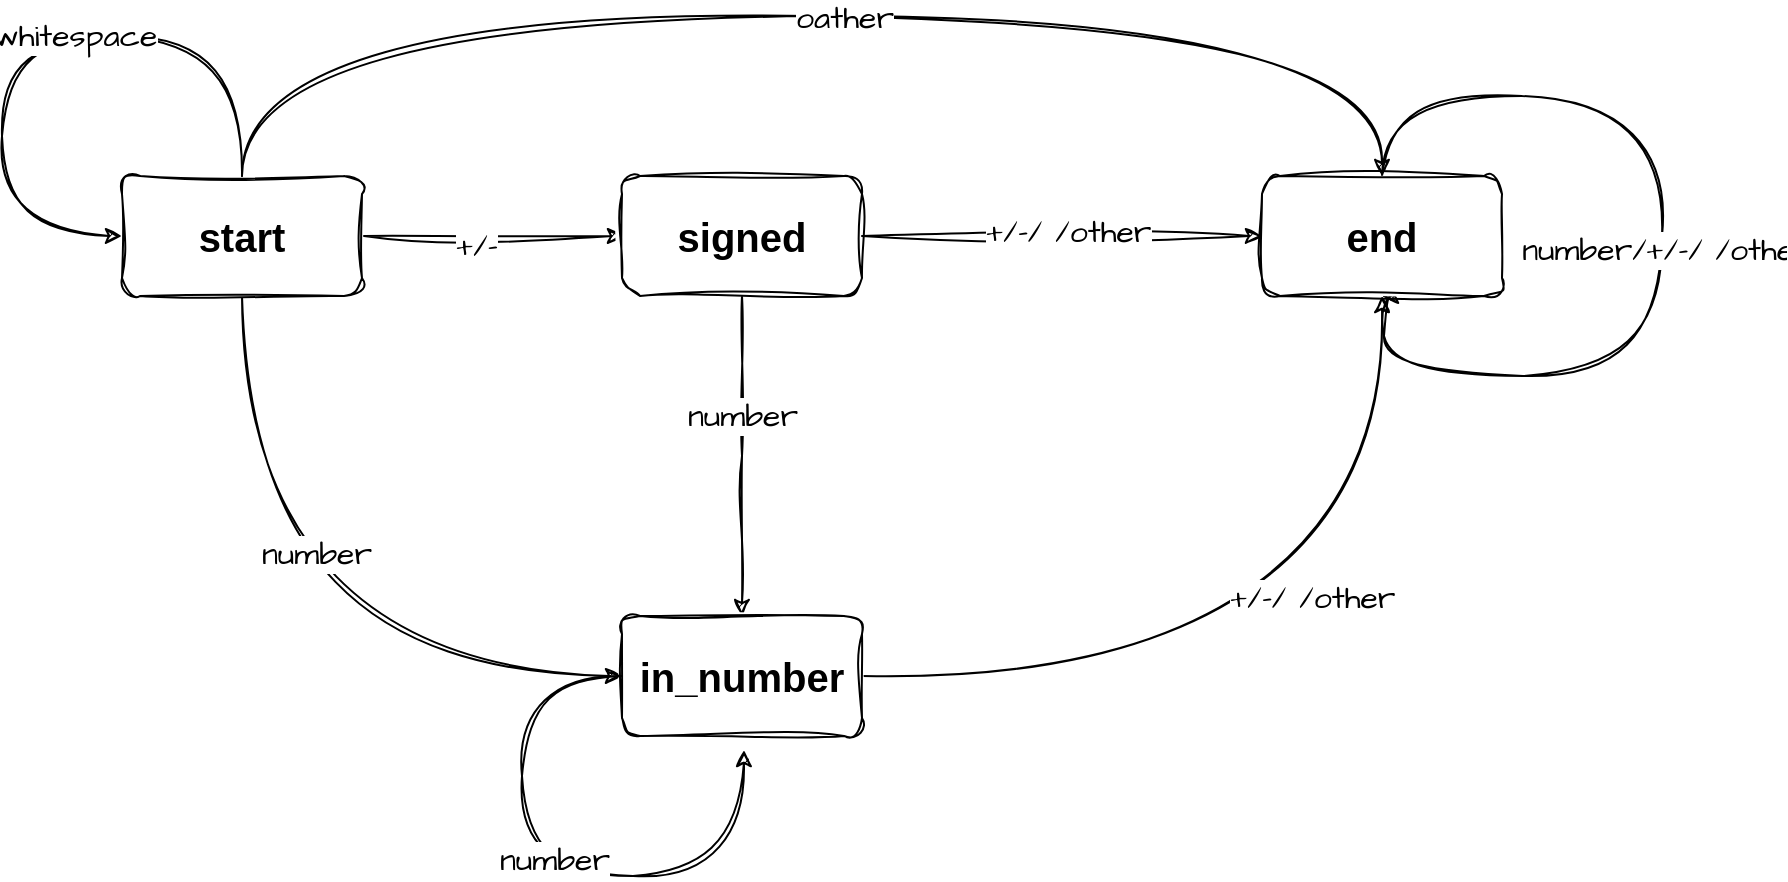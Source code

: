 <mxfile version="26.2.15">
  <diagram name="第 1 页" id="byBoEe-SUxzALV9wsydn">
    <mxGraphModel dx="1426" dy="751" grid="1" gridSize="10" guides="1" tooltips="1" connect="1" arrows="1" fold="1" page="1" pageScale="1" pageWidth="827" pageHeight="1169" math="0" shadow="0">
      <root>
        <mxCell id="0" />
        <mxCell id="1" parent="0" />
        <mxCell id="wnysMpaHLycNVpvLyVoj-31" style="edgeStyle=orthogonalEdgeStyle;rounded=0;sketch=1;hachureGap=4;jiggle=2;curveFitting=1;orthogonalLoop=1;jettySize=auto;html=1;exitX=0.5;exitY=0;exitDx=0;exitDy=0;entryX=0.5;entryY=0;entryDx=0;entryDy=0;fontFamily=Architects Daughter;fontSource=https%3A%2F%2Ffonts.googleapis.com%2Fcss%3Ffamily%3DArchitects%2BDaughter;curved=1;" edge="1" parent="1" source="wnysMpaHLycNVpvLyVoj-10" target="wnysMpaHLycNVpvLyVoj-17">
          <mxGeometry relative="1" as="geometry">
            <Array as="points">
              <mxPoint x="180" y="100" />
              <mxPoint x="750" y="100" />
            </Array>
          </mxGeometry>
        </mxCell>
        <mxCell id="wnysMpaHLycNVpvLyVoj-32" value="oather" style="edgeLabel;html=1;align=center;verticalAlign=middle;resizable=0;points=[];sketch=1;hachureGap=4;jiggle=2;curveFitting=1;fontFamily=Architects Daughter;fontSource=https%3A%2F%2Ffonts.googleapis.com%2Fcss%3Ffamily%3DArchitects%2BDaughter;fontSize=16;" vertex="1" connectable="0" parent="wnysMpaHLycNVpvLyVoj-31">
          <mxGeometry x="0.042" y="-1" relative="1" as="geometry">
            <mxPoint as="offset" />
          </mxGeometry>
        </mxCell>
        <mxCell id="wnysMpaHLycNVpvLyVoj-37" style="edgeStyle=orthogonalEdgeStyle;rounded=0;sketch=1;hachureGap=4;jiggle=2;curveFitting=1;orthogonalLoop=1;jettySize=auto;html=1;exitX=0.5;exitY=1;exitDx=0;exitDy=0;entryX=0;entryY=0.5;entryDx=0;entryDy=0;fontFamily=Architects Daughter;fontSource=https%3A%2F%2Ffonts.googleapis.com%2Fcss%3Ffamily%3DArchitects%2BDaughter;curved=1;" edge="1" parent="1" source="wnysMpaHLycNVpvLyVoj-10" target="wnysMpaHLycNVpvLyVoj-18">
          <mxGeometry relative="1" as="geometry" />
        </mxCell>
        <mxCell id="wnysMpaHLycNVpvLyVoj-38" value="number" style="edgeLabel;html=1;align=center;verticalAlign=middle;resizable=0;points=[];sketch=1;hachureGap=4;jiggle=2;curveFitting=1;fontFamily=Architects Daughter;fontSource=https%3A%2F%2Ffonts.googleapis.com%2Fcss%3Ffamily%3DArchitects%2BDaughter;fontSize=16;" vertex="1" connectable="0" parent="wnysMpaHLycNVpvLyVoj-37">
          <mxGeometry x="-0.321" y="37" relative="1" as="geometry">
            <mxPoint as="offset" />
          </mxGeometry>
        </mxCell>
        <mxCell id="wnysMpaHLycNVpvLyVoj-43" style="edgeStyle=orthogonalEdgeStyle;rounded=0;sketch=1;hachureGap=4;jiggle=2;curveFitting=1;orthogonalLoop=1;jettySize=auto;html=1;exitX=1;exitY=0.5;exitDx=0;exitDy=0;entryX=0;entryY=0.5;entryDx=0;entryDy=0;fontFamily=Architects Daughter;fontSource=https%3A%2F%2Ffonts.googleapis.com%2Fcss%3Ffamily%3DArchitects%2BDaughter;" edge="1" parent="1">
          <mxGeometry relative="1" as="geometry">
            <mxPoint x="241" y="210" as="sourcePoint" />
            <mxPoint x="371" y="210" as="targetPoint" />
          </mxGeometry>
        </mxCell>
        <mxCell id="wnysMpaHLycNVpvLyVoj-47" value="+/-" style="edgeLabel;html=1;align=center;verticalAlign=middle;resizable=0;points=[];sketch=1;hachureGap=4;jiggle=2;curveFitting=1;fontFamily=Architects Daughter;fontSource=https%3A%2F%2Ffonts.googleapis.com%2Fcss%3Ffamily%3DArchitects%2BDaughter;fontSize=16;" vertex="1" connectable="0" parent="wnysMpaHLycNVpvLyVoj-43">
          <mxGeometry x="-0.139" y="-5" relative="1" as="geometry">
            <mxPoint as="offset" />
          </mxGeometry>
        </mxCell>
        <mxCell id="wnysMpaHLycNVpvLyVoj-10" value="start" style="rounded=1;whiteSpace=wrap;html=1;fontSize=20;fontStyle=1;sketch=1;curveFitting=1;jiggle=2;" vertex="1" parent="1">
          <mxGeometry x="120" y="180" width="120" height="60" as="geometry" />
        </mxCell>
        <mxCell id="wnysMpaHLycNVpvLyVoj-11" style="edgeStyle=orthogonalEdgeStyle;rounded=0;orthogonalLoop=1;jettySize=auto;html=1;exitX=0.5;exitY=0;exitDx=0;exitDy=0;entryX=0;entryY=0.5;entryDx=0;entryDy=0;curved=1;sketch=1;curveFitting=1;jiggle=2;" edge="1" parent="1" source="wnysMpaHLycNVpvLyVoj-10" target="wnysMpaHLycNVpvLyVoj-10">
          <mxGeometry relative="1" as="geometry">
            <Array as="points">
              <mxPoint x="180" y="110" />
              <mxPoint x="60" y="110" />
              <mxPoint x="60" y="210" />
            </Array>
          </mxGeometry>
        </mxCell>
        <mxCell id="wnysMpaHLycNVpvLyVoj-12" value="&amp;nbsp;" style="edgeLabel;html=1;align=center;verticalAlign=middle;resizable=0;points=[];fontStyle=1;fontSize=18;fontColor=#FF0000;sketch=1;curveFitting=1;jiggle=2;" vertex="1" connectable="0" parent="wnysMpaHLycNVpvLyVoj-11">
          <mxGeometry x="-0.094" y="-2" relative="1" as="geometry">
            <mxPoint as="offset" />
          </mxGeometry>
        </mxCell>
        <mxCell id="wnysMpaHLycNVpvLyVoj-30" value="whitespace" style="edgeLabel;html=1;align=center;verticalAlign=middle;resizable=0;points=[];sketch=1;hachureGap=4;jiggle=2;curveFitting=1;fontFamily=Architects Daughter;fontSource=https%3A%2F%2Ffonts.googleapis.com%2Fcss%3Ffamily%3DArchitects%2BDaughter;fontSize=16;" vertex="1" connectable="0" parent="wnysMpaHLycNVpvLyVoj-11">
          <mxGeometry x="-0.118" relative="1" as="geometry">
            <mxPoint as="offset" />
          </mxGeometry>
        </mxCell>
        <mxCell id="wnysMpaHLycNVpvLyVoj-28" style="edgeStyle=orthogonalEdgeStyle;rounded=0;sketch=1;hachureGap=4;jiggle=2;curveFitting=1;orthogonalLoop=1;jettySize=auto;html=1;exitX=0.5;exitY=1;exitDx=0;exitDy=0;fontFamily=Architects Daughter;fontSource=https%3A%2F%2Ffonts.googleapis.com%2Fcss%3Ffamily%3DArchitects%2BDaughter;fontSize=16;" edge="1" parent="1" source="wnysMpaHLycNVpvLyVoj-13">
          <mxGeometry relative="1" as="geometry">
            <mxPoint x="430" y="400" as="targetPoint" />
          </mxGeometry>
        </mxCell>
        <mxCell id="wnysMpaHLycNVpvLyVoj-29" value="number" style="edgeLabel;html=1;align=center;verticalAlign=middle;resizable=0;points=[];sketch=1;hachureGap=4;jiggle=2;curveFitting=1;fontFamily=Architects Daughter;fontSource=https%3A%2F%2Ffonts.googleapis.com%2Fcss%3Ffamily%3DArchitects%2BDaughter;fontSize=16;" vertex="1" connectable="0" parent="wnysMpaHLycNVpvLyVoj-28">
          <mxGeometry x="-0.252" relative="1" as="geometry">
            <mxPoint as="offset" />
          </mxGeometry>
        </mxCell>
        <mxCell id="wnysMpaHLycNVpvLyVoj-48" style="edgeStyle=orthogonalEdgeStyle;rounded=0;sketch=1;hachureGap=4;jiggle=2;curveFitting=1;orthogonalLoop=1;jettySize=auto;html=1;exitX=1;exitY=0.5;exitDx=0;exitDy=0;entryX=0;entryY=0.5;entryDx=0;entryDy=0;fontFamily=Architects Daughter;fontSource=https%3A%2F%2Ffonts.googleapis.com%2Fcss%3Ffamily%3DArchitects%2BDaughter;" edge="1" parent="1" source="wnysMpaHLycNVpvLyVoj-13" target="wnysMpaHLycNVpvLyVoj-17">
          <mxGeometry relative="1" as="geometry" />
        </mxCell>
        <mxCell id="wnysMpaHLycNVpvLyVoj-49" value="+/-/ /other" style="edgeLabel;html=1;align=center;verticalAlign=middle;resizable=0;points=[];sketch=1;hachureGap=4;jiggle=2;curveFitting=1;fontFamily=Architects Daughter;fontSource=https%3A%2F%2Ffonts.googleapis.com%2Fcss%3Ffamily%3DArchitects%2BDaughter;fontSize=16;" vertex="1" connectable="0" parent="wnysMpaHLycNVpvLyVoj-48">
          <mxGeometry x="0.029" y="2" relative="1" as="geometry">
            <mxPoint as="offset" />
          </mxGeometry>
        </mxCell>
        <mxCell id="wnysMpaHLycNVpvLyVoj-13" value="signed" style="rounded=1;whiteSpace=wrap;html=1;fontSize=20;fontStyle=1;sketch=1;curveFitting=1;jiggle=2;" vertex="1" parent="1">
          <mxGeometry x="370" y="180" width="120" height="60" as="geometry" />
        </mxCell>
        <mxCell id="wnysMpaHLycNVpvLyVoj-53" style="edgeStyle=orthogonalEdgeStyle;rounded=0;sketch=1;hachureGap=4;jiggle=2;curveFitting=1;orthogonalLoop=1;jettySize=auto;html=1;exitX=0.5;exitY=0;exitDx=0;exitDy=0;fontFamily=Architects Daughter;fontSource=https%3A%2F%2Ffonts.googleapis.com%2Fcss%3Ffamily%3DArchitects%2BDaughter;curved=1;" edge="1" parent="1" source="wnysMpaHLycNVpvLyVoj-17">
          <mxGeometry relative="1" as="geometry">
            <mxPoint x="750" y="240" as="targetPoint" />
            <Array as="points">
              <mxPoint x="750" y="140" />
              <mxPoint x="890" y="140" />
              <mxPoint x="890" y="280" />
              <mxPoint x="751" y="280" />
            </Array>
          </mxGeometry>
        </mxCell>
        <mxCell id="wnysMpaHLycNVpvLyVoj-54" value="number/+/-/ /other" style="edgeLabel;html=1;align=center;verticalAlign=middle;resizable=0;points=[];sketch=1;hachureGap=4;jiggle=2;curveFitting=1;fontFamily=Architects Daughter;fontSource=https%3A%2F%2Ffonts.googleapis.com%2Fcss%3Ffamily%3DArchitects%2BDaughter;fontSize=16;" vertex="1" connectable="0" parent="wnysMpaHLycNVpvLyVoj-53">
          <mxGeometry x="0.027" y="2" relative="1" as="geometry">
            <mxPoint as="offset" />
          </mxGeometry>
        </mxCell>
        <mxCell id="wnysMpaHLycNVpvLyVoj-17" value="end" style="rounded=1;whiteSpace=wrap;html=1;fontSize=20;fontStyle=1;sketch=1;curveFitting=1;jiggle=2;" vertex="1" parent="1">
          <mxGeometry x="690" y="180" width="120" height="60" as="geometry" />
        </mxCell>
        <mxCell id="wnysMpaHLycNVpvLyVoj-50" style="edgeStyle=orthogonalEdgeStyle;rounded=0;sketch=1;hachureGap=4;jiggle=2;curveFitting=1;orthogonalLoop=1;jettySize=auto;html=1;exitX=1;exitY=0.5;exitDx=0;exitDy=0;entryX=0.5;entryY=1;entryDx=0;entryDy=0;fontFamily=Architects Daughter;fontSource=https%3A%2F%2Ffonts.googleapis.com%2Fcss%3Ffamily%3DArchitects%2BDaughter;curved=1;" edge="1" parent="1" source="wnysMpaHLycNVpvLyVoj-18" target="wnysMpaHLycNVpvLyVoj-17">
          <mxGeometry relative="1" as="geometry" />
        </mxCell>
        <mxCell id="wnysMpaHLycNVpvLyVoj-51" value="+/-/ /other" style="edgeLabel;html=1;align=center;verticalAlign=middle;resizable=0;points=[];sketch=1;hachureGap=4;jiggle=2;curveFitting=1;fontFamily=Architects Daughter;fontSource=https%3A%2F%2Ffonts.googleapis.com%2Fcss%3Ffamily%3DArchitects%2BDaughter;fontSize=16;" vertex="1" connectable="0" parent="wnysMpaHLycNVpvLyVoj-50">
          <mxGeometry x="0.328" y="35" relative="1" as="geometry">
            <mxPoint as="offset" />
          </mxGeometry>
        </mxCell>
        <mxCell id="wnysMpaHLycNVpvLyVoj-18" value="in_number" style="rounded=1;whiteSpace=wrap;html=1;fontSize=20;fontStyle=1;sketch=1;curveFitting=1;jiggle=2;" vertex="1" parent="1">
          <mxGeometry x="370" y="400" width="120" height="60" as="geometry" />
        </mxCell>
        <mxCell id="wnysMpaHLycNVpvLyVoj-39" style="edgeStyle=orthogonalEdgeStyle;rounded=0;sketch=1;hachureGap=4;jiggle=2;curveFitting=1;orthogonalLoop=1;jettySize=auto;html=1;exitX=0;exitY=0.5;exitDx=0;exitDy=0;entryX=0.508;entryY=1.117;entryDx=0;entryDy=0;entryPerimeter=0;fontFamily=Architects Daughter;fontSource=https%3A%2F%2Ffonts.googleapis.com%2Fcss%3Ffamily%3DArchitects%2BDaughter;curved=1;" edge="1" parent="1" source="wnysMpaHLycNVpvLyVoj-18" target="wnysMpaHLycNVpvLyVoj-18">
          <mxGeometry relative="1" as="geometry">
            <Array as="points">
              <mxPoint x="320" y="430" />
              <mxPoint x="320" y="530" />
              <mxPoint x="431" y="530" />
            </Array>
          </mxGeometry>
        </mxCell>
        <mxCell id="wnysMpaHLycNVpvLyVoj-40" value="number" style="edgeLabel;html=1;align=center;verticalAlign=middle;resizable=0;points=[];sketch=1;hachureGap=4;jiggle=2;curveFitting=1;fontFamily=Architects Daughter;fontSource=https%3A%2F%2Ffonts.googleapis.com%2Fcss%3Ffamily%3DArchitects%2BDaughter;fontSize=16;" vertex="1" connectable="0" parent="wnysMpaHLycNVpvLyVoj-39">
          <mxGeometry x="0.025" y="8" relative="1" as="geometry">
            <mxPoint as="offset" />
          </mxGeometry>
        </mxCell>
      </root>
    </mxGraphModel>
  </diagram>
</mxfile>
